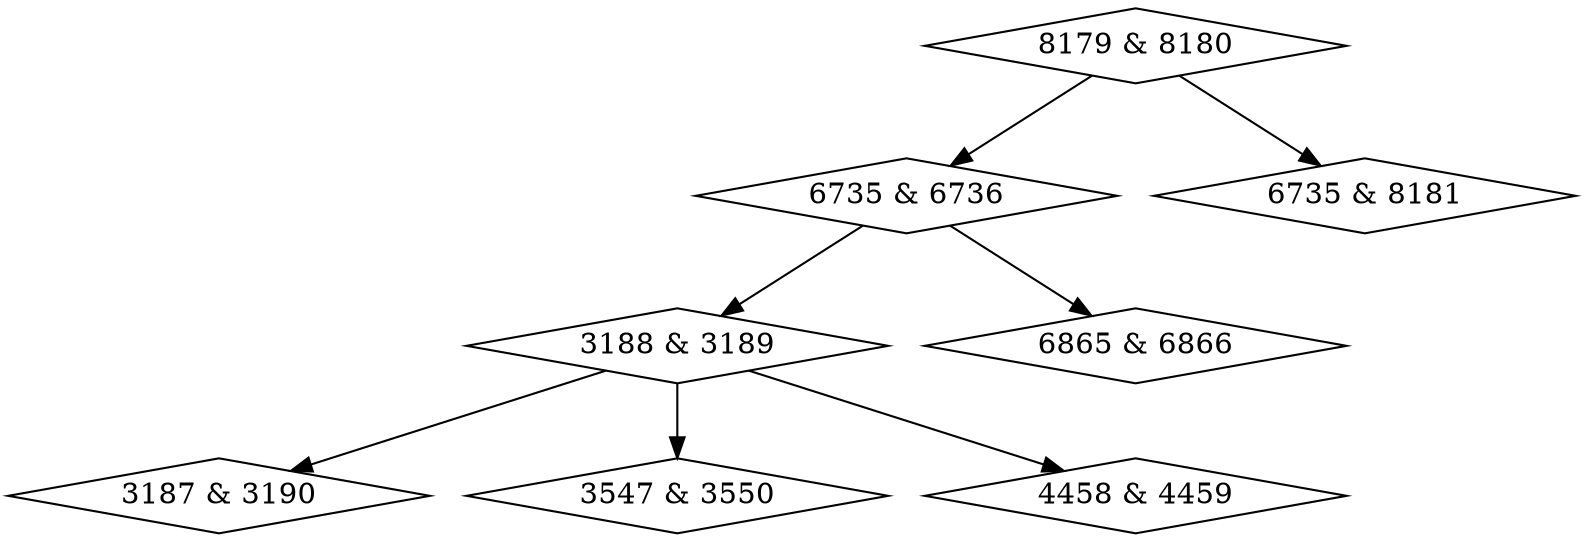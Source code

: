 digraph {
0 [label = "3187 & 3190", shape = diamond];
1 [label = "3188 & 3189", shape = diamond];
2 [label = "3547 & 3550", shape = diamond];
3 [label = "4458 & 4459", shape = diamond];
4 [label = "6735 & 6736", shape = diamond];
5 [label = "6735 & 8181", shape = diamond];
6 [label = "6865 & 6866", shape = diamond];
7 [label = "8179 & 8180", shape = diamond];
1->0;
1->2;
1->3;
4->1;
4->6;
7->4;
7->5;
}
